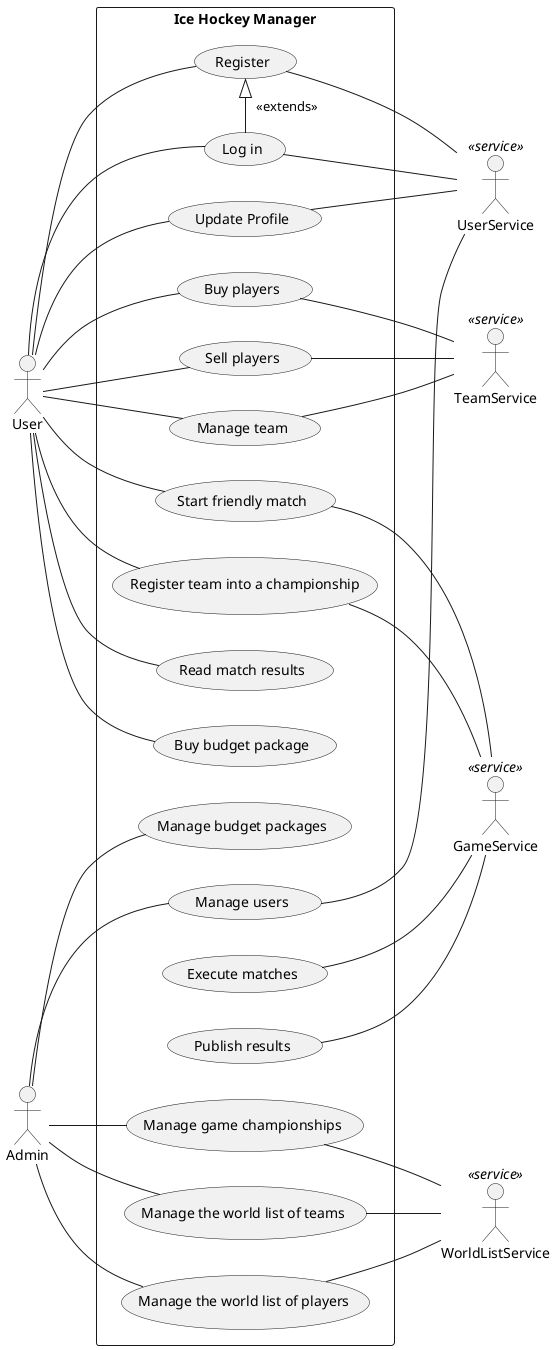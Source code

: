 @startuml
left to right direction
skinparam packageStyle rectangle

actor User
actor Admin
actor UserService <<service>>
actor TeamService <<service>>
actor GameService <<service>>
actor WorldListService <<service>>

rectangle "Ice Hockey Manager" {
    usecase (Log in) as LogIn
    usecase (Register) as Register
    usecase (Update Profile) as UpdateProfile
    usecase (Buy players) as BuyPlayers
    usecase (Sell players) as SellPlayers
    usecase (Manage team) as ManageTeam
    usecase (Start friendly match) as FriendlyMatch
    usecase (Register team into a championship) as ChampionShipRegister
    usecase (Read match results) as ReadMatchResults
    usecase (Execute matches) as ExecuteMatches
    usecase (Publish results) as PublishMatchResults

    usecase (Buy budget package) as BuyBudgetPackage
    usecase (Manage budget packages) as ManageBudgetPackages

    usecase (Manage the world list of teams) as ManageWorldListTeams
    usecase (Manage the world list of players) as ManageWorldListPlayers
    usecase (Manage game championships) as ManageChampionsShips
    usecase (Manage users) as ManageUsers

    User -- LogIn
    User -- Register
    LogIn -|> Register : \t\t\t\t<<extends>>
    User -- UpdateProfile
    User -- BuyPlayers
    User -- SellPlayers
    User -- ManageTeam
    User -- FriendlyMatch
    User -- ChampionShipRegister
    User -- ReadMatchResults
    User -- BuyBudgetPackage
    Admin -- ManageWorldListTeams
    Admin -- ManageWorldListPlayers
    Admin -- ManageChampionsShips
    Admin -- ManageUsers
    Admin -- ManageBudgetPackages

    LogIn -- UserService
    Register -- UserService
    UpdateProfile -- UserService
    ManageUsers -- UserService

    BuyPlayers -- TeamService
    SellPlayers -- TeamService
    ManageTeam -- TeamService

    FriendlyMatch -- GameService
    ChampionShipRegister -- GameService
    ExecuteMatches -- GameService
    PublishMatchResults -- GameService

    ManageWorldListTeams -- WorldListService
    ManageWorldListPlayers -- WorldListService
    ManageChampionsShips -- WorldListService

}
@enduml
